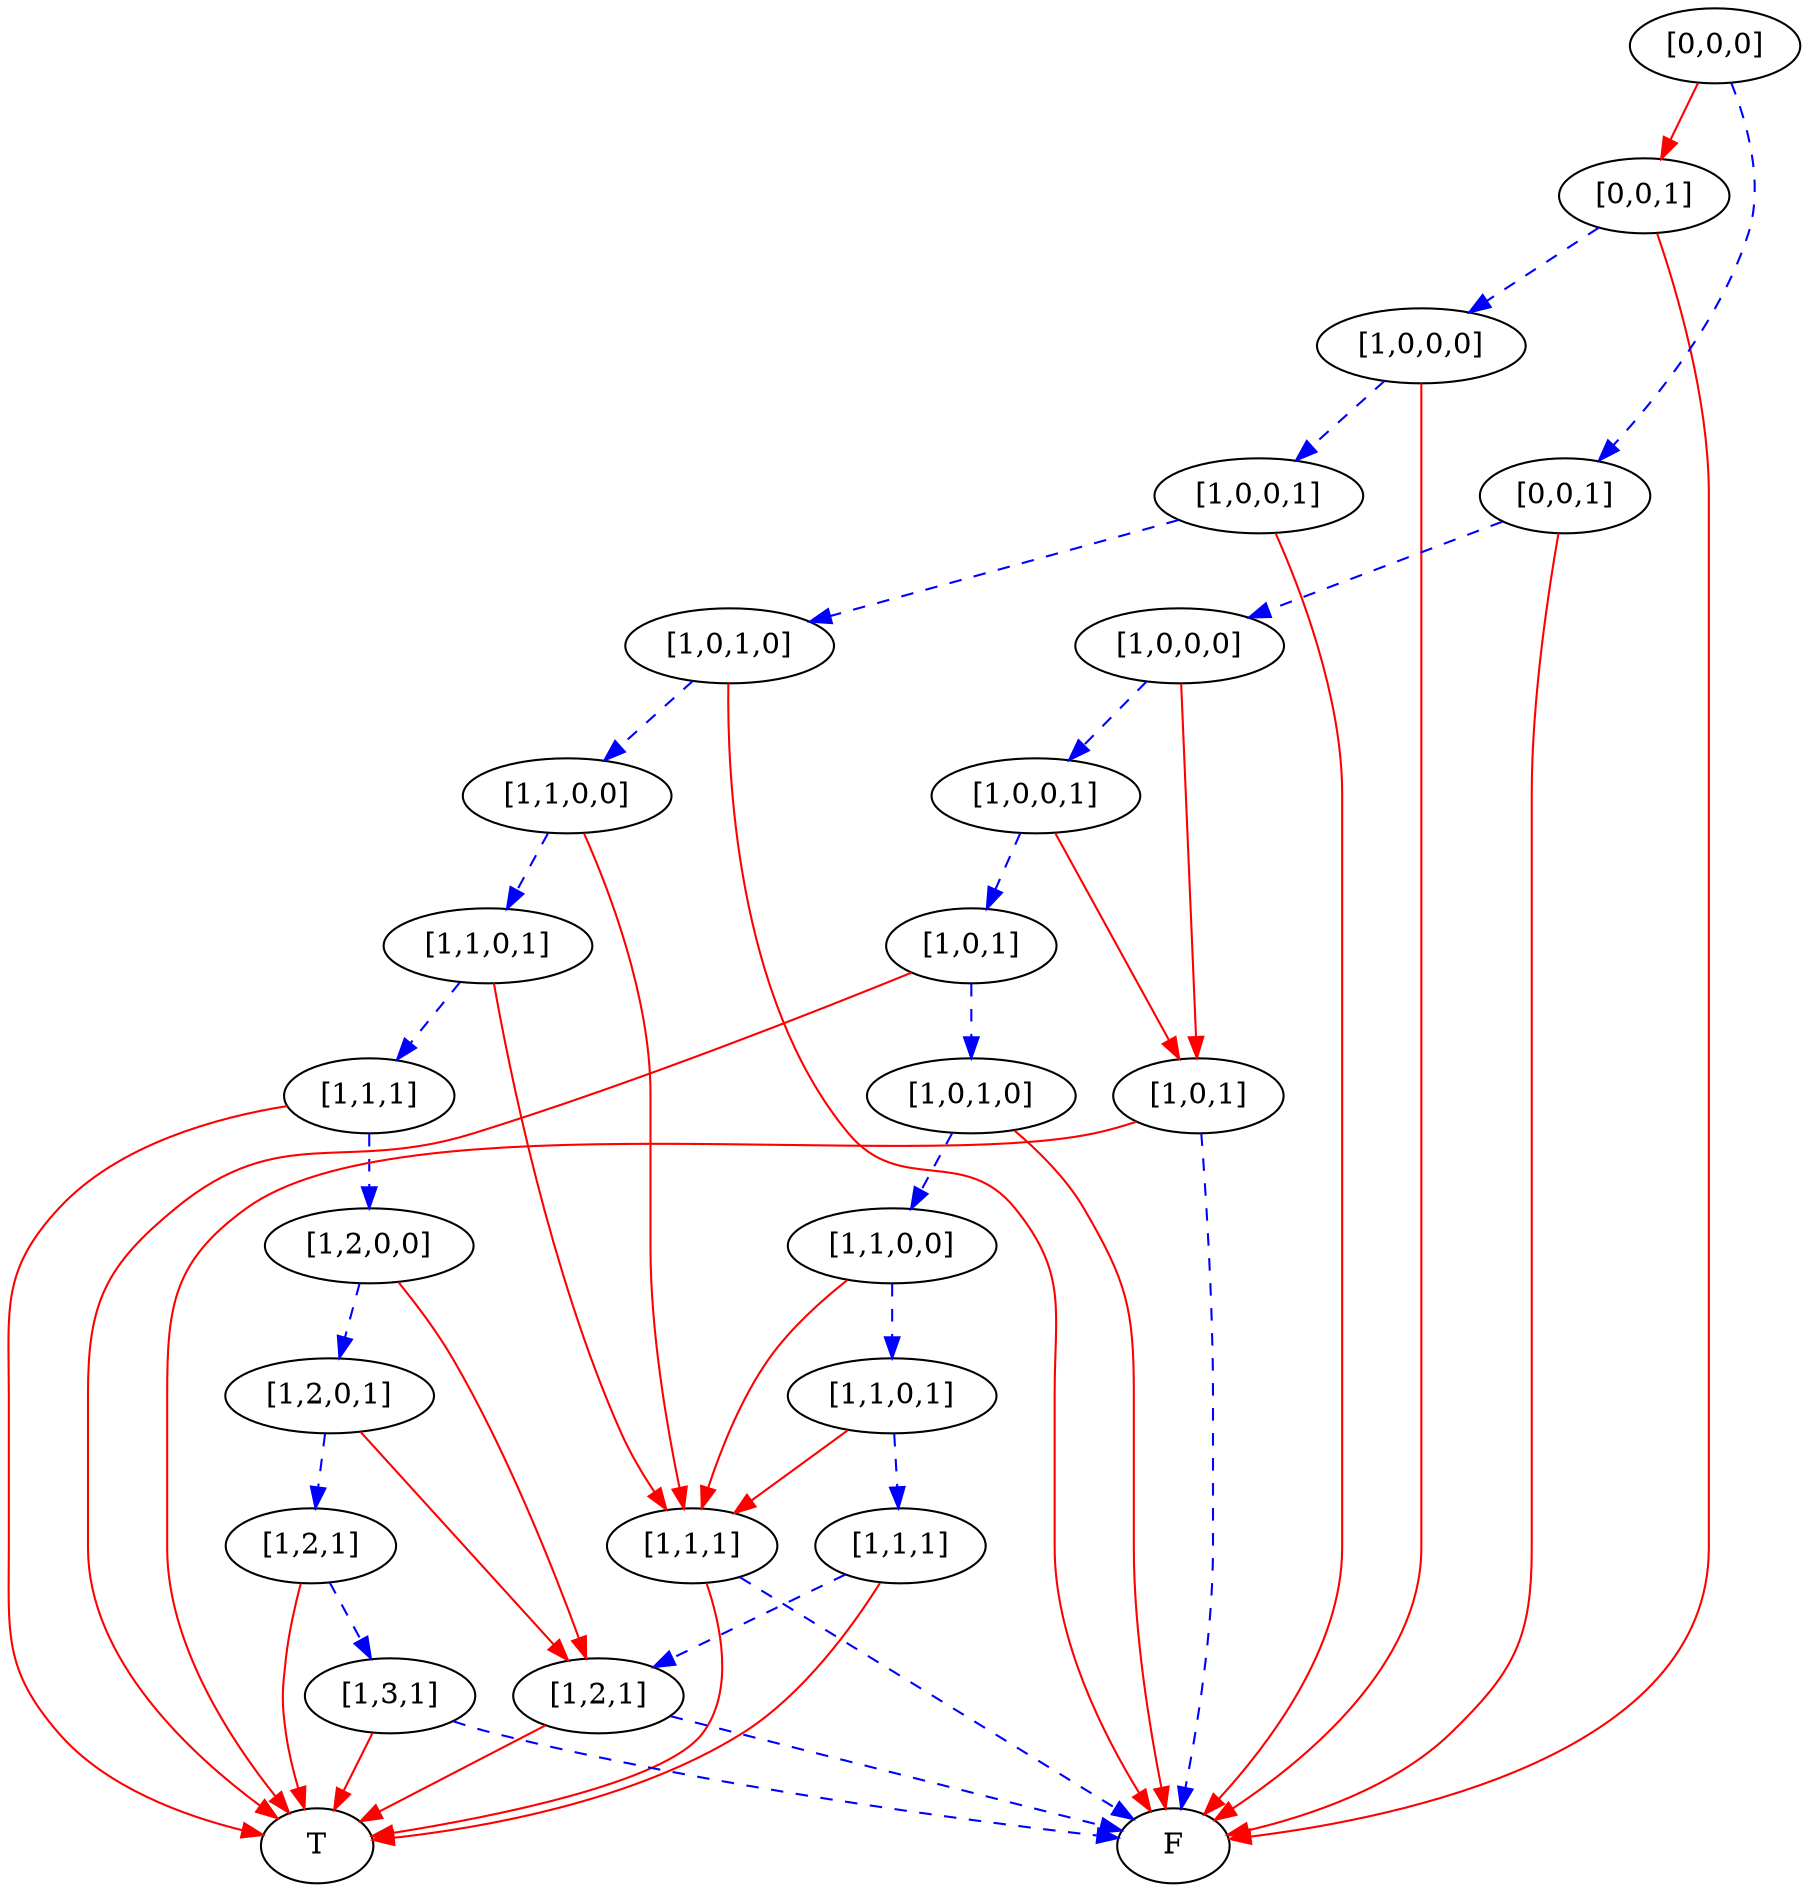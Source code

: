 digraph {
    1 [label=F];
    2 [label=T];
    3 [label="[1,1,1]"];
    4 [label="[1,2,1]"];
    5 [label="[1,3,1]"];
    6 [label="[1,2,1]"];
    7 [label="[1,2,0,1]"];
    8 [label="[1,2,0,0]"];
    9 [label="[1,1,1]"];
    10 [label="[1,1,0,1]"];
    11 [label="[1,1,0,0]"];
    12 [label="[1,0,1,0]"];
    13 [label="[1,0,0,1]"];
    14 [label="[1,0,0,0]"];
    15 [label="[0,0,1]"];
    16 [label="[1,0,1]"];
    17 [label="[1,1,1]"];
    18 [label="[1,1,0,1]"];
    19 [label="[1,1,0,0]"];
    20 [label="[1,0,1,0]"];
    21 [label="[1,0,1]"];
    22 [label="[1,0,0,1]"];
    23 [label="[1,0,0,0]"];
    24 [label="[0,0,1]"];
    25 [label="[0,0,0]"];
    3 -> 1 [style=dashed
           ,color=blue];
    3 -> 2 [color=red];
    4 -> 1 [style=dashed
           ,color=blue];
    4 -> 2 [color=red];
    5 -> 1 [style=dashed
           ,color=blue];
    5 -> 2 [color=red];
    6 -> 5 [style=dashed
           ,color=blue];
    6 -> 2 [color=red];
    7 -> 4 [color=red];
    7 -> 6 [style=dashed
           ,color=blue];
    8 -> 4 [color=red];
    8 -> 7 [style=dashed
           ,color=blue];
    9 -> 8 [style=dashed
           ,color=blue];
    9 -> 2 [color=red];
    10 -> 3 [color=red];
    10 -> 9 [style=dashed
            ,color=blue];
    11 -> 3 [color=red];
    11 -> 10 [style=dashed
             ,color=blue];
    12 -> 11 [style=dashed
             ,color=blue];
    12 -> 1 [color=red];
    13 -> 12 [style=dashed
             ,color=blue];
    13 -> 1 [color=red];
    14 -> 13 [style=dashed
             ,color=blue];
    14 -> 1 [color=red];
    15 -> 14 [style=dashed
             ,color=blue];
    15 -> 1 [color=red];
    16 -> 1 [style=dashed
            ,color=blue];
    16 -> 2 [color=red];
    17 -> 4 [style=dashed
            ,color=blue];
    17 -> 2 [color=red];
    18 -> 3 [color=red];
    18 -> 17 [style=dashed
             ,color=blue];
    19 -> 3 [color=red];
    19 -> 18 [style=dashed
             ,color=blue];
    20 -> 19 [style=dashed
             ,color=blue];
    20 -> 1 [color=red];
    21 -> 20 [style=dashed
             ,color=blue];
    21 -> 2 [color=red];
    22 -> 16 [color=red];
    22 -> 21 [style=dashed
             ,color=blue];
    23 -> 16 [color=red];
    23 -> 22 [style=dashed
             ,color=blue];
    24 -> 23 [style=dashed
             ,color=blue];
    24 -> 1 [color=red];
    25 -> 15 [color=red];
    25 -> 24 [style=dashed
             ,color=blue];
}